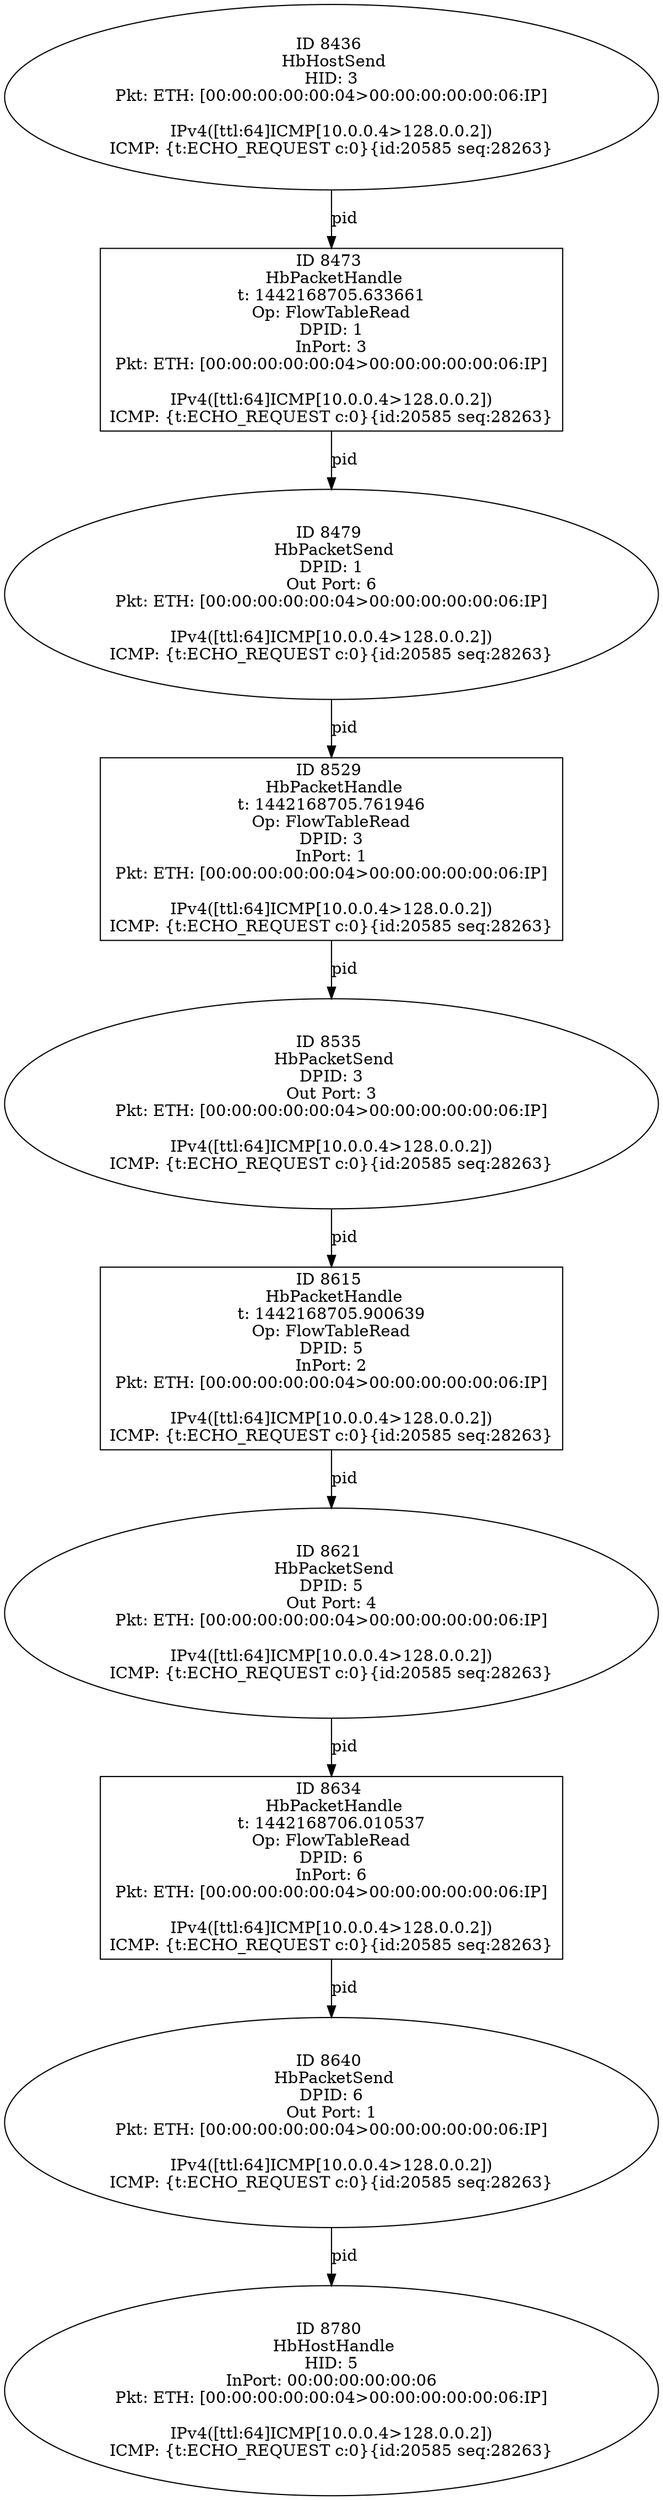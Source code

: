 strict digraph G {
8640 [shape=oval, event=<hb_events.HbPacketSend object at 0x108a1e490>, label="ID 8640 
 HbPacketSend
DPID: 6
Out Port: 1
Pkt: ETH: [00:00:00:00:00:04>00:00:00:00:00:06:IP]

IPv4([ttl:64]ICMP[10.0.0.4>128.0.0.2])
ICMP: {t:ECHO_REQUEST c:0}{id:20585 seq:28263}"];
8615 [shape=box, event=<hb_events.HbPacketHandle object at 0x1089fa590>, label="ID 8615 
 HbPacketHandle
t: 1442168705.900639
Op: FlowTableRead
DPID: 5
InPort: 2
Pkt: ETH: [00:00:00:00:00:04>00:00:00:00:00:06:IP]

IPv4([ttl:64]ICMP[10.0.0.4>128.0.0.2])
ICMP: {t:ECHO_REQUEST c:0}{id:20585 seq:28263}"];
8780 [shape=oval, event=<hb_events.HbHostHandle object at 0x108a90dd0>, label="ID 8780 
 HbHostHandle
HID: 5
InPort: 00:00:00:00:00:06
Pkt: ETH: [00:00:00:00:00:04>00:00:00:00:00:06:IP]

IPv4([ttl:64]ICMP[10.0.0.4>128.0.0.2])
ICMP: {t:ECHO_REQUEST c:0}{id:20585 seq:28263}"];
8621 [shape=oval, event=<hb_events.HbPacketSend object at 0x1089fa550>, label="ID 8621 
 HbPacketSend
DPID: 5
Out Port: 4
Pkt: ETH: [00:00:00:00:00:04>00:00:00:00:00:06:IP]

IPv4([ttl:64]ICMP[10.0.0.4>128.0.0.2])
ICMP: {t:ECHO_REQUEST c:0}{id:20585 seq:28263}"];
8529 [shape=box, event=<hb_events.HbPacketHandle object at 0x1089b5490>, label="ID 8529 
 HbPacketHandle
t: 1442168705.761946
Op: FlowTableRead
DPID: 3
InPort: 1
Pkt: ETH: [00:00:00:00:00:04>00:00:00:00:00:06:IP]

IPv4([ttl:64]ICMP[10.0.0.4>128.0.0.2])
ICMP: {t:ECHO_REQUEST c:0}{id:20585 seq:28263}"];
8436 [shape=oval, event=<hb_events.HbHostSend object at 0x108965850>, label="ID 8436 
 HbHostSend
HID: 3
Pkt: ETH: [00:00:00:00:00:04>00:00:00:00:00:06:IP]

IPv4([ttl:64]ICMP[10.0.0.4>128.0.0.2])
ICMP: {t:ECHO_REQUEST c:0}{id:20585 seq:28263}"];
8535 [shape=oval, event=<hb_events.HbPacketSend object at 0x1089b5910>, label="ID 8535 
 HbPacketSend
DPID: 3
Out Port: 3
Pkt: ETH: [00:00:00:00:00:04>00:00:00:00:00:06:IP]

IPv4([ttl:64]ICMP[10.0.0.4>128.0.0.2])
ICMP: {t:ECHO_REQUEST c:0}{id:20585 seq:28263}"];
8473 [shape=box, event=<hb_events.HbPacketHandle object at 0x1089822d0>, label="ID 8473 
 HbPacketHandle
t: 1442168705.633661
Op: FlowTableRead
DPID: 1
InPort: 3
Pkt: ETH: [00:00:00:00:00:04>00:00:00:00:00:06:IP]

IPv4([ttl:64]ICMP[10.0.0.4>128.0.0.2])
ICMP: {t:ECHO_REQUEST c:0}{id:20585 seq:28263}"];
8634 [shape=box, event=<hb_events.HbPacketHandle object at 0x108a1e110>, label="ID 8634 
 HbPacketHandle
t: 1442168706.010537
Op: FlowTableRead
DPID: 6
InPort: 6
Pkt: ETH: [00:00:00:00:00:04>00:00:00:00:00:06:IP]

IPv4([ttl:64]ICMP[10.0.0.4>128.0.0.2])
ICMP: {t:ECHO_REQUEST c:0}{id:20585 seq:28263}"];
8479 [shape=oval, event=<hb_events.HbPacketSend object at 0x108982710>, label="ID 8479 
 HbPacketSend
DPID: 1
Out Port: 6
Pkt: ETH: [00:00:00:00:00:04>00:00:00:00:00:06:IP]

IPv4([ttl:64]ICMP[10.0.0.4>128.0.0.2])
ICMP: {t:ECHO_REQUEST c:0}{id:20585 seq:28263}"];
8640 -> 8780  [rel=pid, label=pid];
8615 -> 8621  [rel=pid, label=pid];
8621 -> 8634  [rel=pid, label=pid];
8529 -> 8535  [rel=pid, label=pid];
8436 -> 8473  [rel=pid, label=pid];
8535 -> 8615  [rel=pid, label=pid];
8473 -> 8479  [rel=pid, label=pid];
8634 -> 8640  [rel=pid, label=pid];
8479 -> 8529  [rel=pid, label=pid];
}
